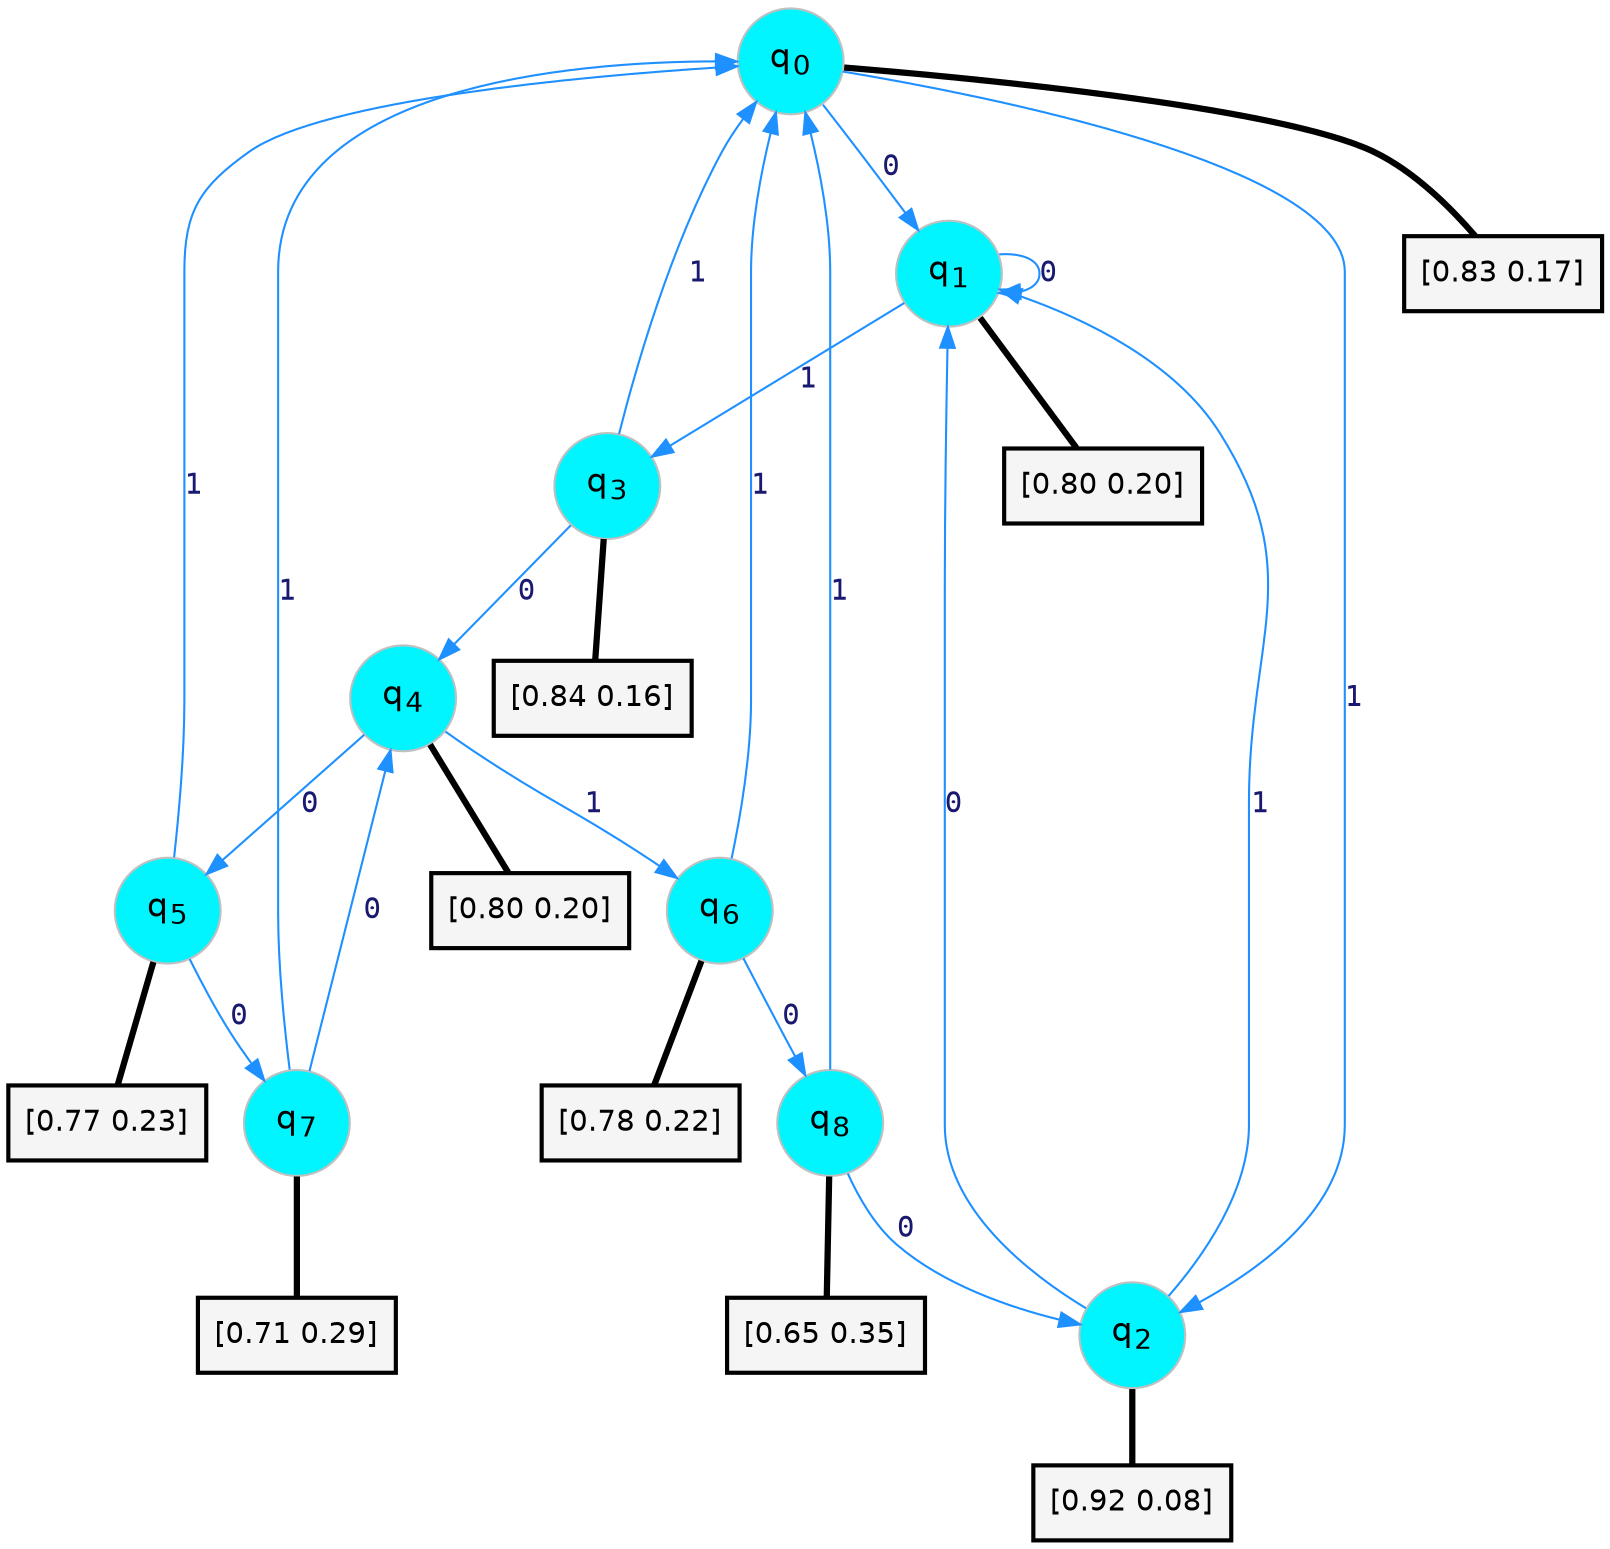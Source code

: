digraph G {
graph [
bgcolor=transparent, dpi=300, rankdir=TD, size="40,25"];
node [
color=gray, fillcolor=turquoise1, fontcolor=black, fontname=Helvetica, fontsize=16, fontweight=bold, shape=circle, style=filled];
edge [
arrowsize=1, color=dodgerblue1, fontcolor=midnightblue, fontname=courier, fontweight=bold, penwidth=1, style=solid, weight=20];
0[label=<q<SUB>0</SUB>>];
1[label=<q<SUB>1</SUB>>];
2[label=<q<SUB>2</SUB>>];
3[label=<q<SUB>3</SUB>>];
4[label=<q<SUB>4</SUB>>];
5[label=<q<SUB>5</SUB>>];
6[label=<q<SUB>6</SUB>>];
7[label=<q<SUB>7</SUB>>];
8[label=<q<SUB>8</SUB>>];
9[label="[0.83 0.17]", shape=box,fontcolor=black, fontname=Helvetica, fontsize=14, penwidth=2, fillcolor=whitesmoke,color=black];
10[label="[0.80 0.20]", shape=box,fontcolor=black, fontname=Helvetica, fontsize=14, penwidth=2, fillcolor=whitesmoke,color=black];
11[label="[0.92 0.08]", shape=box,fontcolor=black, fontname=Helvetica, fontsize=14, penwidth=2, fillcolor=whitesmoke,color=black];
12[label="[0.84 0.16]", shape=box,fontcolor=black, fontname=Helvetica, fontsize=14, penwidth=2, fillcolor=whitesmoke,color=black];
13[label="[0.80 0.20]", shape=box,fontcolor=black, fontname=Helvetica, fontsize=14, penwidth=2, fillcolor=whitesmoke,color=black];
14[label="[0.77 0.23]", shape=box,fontcolor=black, fontname=Helvetica, fontsize=14, penwidth=2, fillcolor=whitesmoke,color=black];
15[label="[0.78 0.22]", shape=box,fontcolor=black, fontname=Helvetica, fontsize=14, penwidth=2, fillcolor=whitesmoke,color=black];
16[label="[0.71 0.29]", shape=box,fontcolor=black, fontname=Helvetica, fontsize=14, penwidth=2, fillcolor=whitesmoke,color=black];
17[label="[0.65 0.35]", shape=box,fontcolor=black, fontname=Helvetica, fontsize=14, penwidth=2, fillcolor=whitesmoke,color=black];
0->1 [label=0];
0->2 [label=1];
0->9 [arrowhead=none, penwidth=3,color=black];
1->1 [label=0];
1->3 [label=1];
1->10 [arrowhead=none, penwidth=3,color=black];
2->1 [label=0];
2->1 [label=1];
2->11 [arrowhead=none, penwidth=3,color=black];
3->4 [label=0];
3->0 [label=1];
3->12 [arrowhead=none, penwidth=3,color=black];
4->5 [label=0];
4->6 [label=1];
4->13 [arrowhead=none, penwidth=3,color=black];
5->7 [label=0];
5->0 [label=1];
5->14 [arrowhead=none, penwidth=3,color=black];
6->8 [label=0];
6->0 [label=1];
6->15 [arrowhead=none, penwidth=3,color=black];
7->4 [label=0];
7->0 [label=1];
7->16 [arrowhead=none, penwidth=3,color=black];
8->2 [label=0];
8->0 [label=1];
8->17 [arrowhead=none, penwidth=3,color=black];
}
